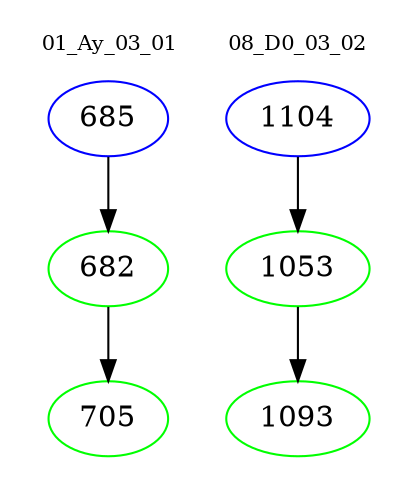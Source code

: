 digraph{
subgraph cluster_0 {
color = white
label = "01_Ay_03_01";
fontsize=10;
T0_685 [label="685", color="blue"]
T0_685 -> T0_682 [color="black"]
T0_682 [label="682", color="green"]
T0_682 -> T0_705 [color="black"]
T0_705 [label="705", color="green"]
}
subgraph cluster_1 {
color = white
label = "08_D0_03_02";
fontsize=10;
T1_1104 [label="1104", color="blue"]
T1_1104 -> T1_1053 [color="black"]
T1_1053 [label="1053", color="green"]
T1_1053 -> T1_1093 [color="black"]
T1_1093 [label="1093", color="green"]
}
}
